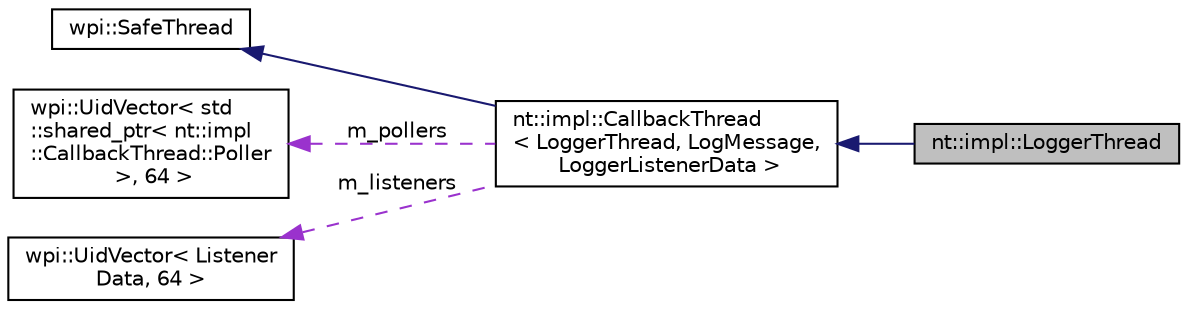 digraph "nt::impl::LoggerThread"
{
  edge [fontname="Helvetica",fontsize="10",labelfontname="Helvetica",labelfontsize="10"];
  node [fontname="Helvetica",fontsize="10",shape=record];
  rankdir="LR";
  Node1 [label="nt::impl::LoggerThread",height=0.2,width=0.4,color="black", fillcolor="grey75", style="filled", fontcolor="black"];
  Node2 -> Node1 [dir="back",color="midnightblue",fontsize="10",style="solid",fontname="Helvetica"];
  Node2 [label="nt::impl::CallbackThread\l\< LoggerThread, LogMessage,\l LoggerListenerData \>",height=0.2,width=0.4,color="black", fillcolor="white", style="filled",URL="$classnt_1_1impl_1_1CallbackThread.html"];
  Node3 -> Node2 [dir="back",color="midnightblue",fontsize="10",style="solid",fontname="Helvetica"];
  Node3 [label="wpi::SafeThread",height=0.2,width=0.4,color="black", fillcolor="white", style="filled",URL="$classwpi_1_1SafeThread.html"];
  Node4 -> Node2 [dir="back",color="darkorchid3",fontsize="10",style="dashed",label=" m_pollers" ,fontname="Helvetica"];
  Node4 [label="wpi::UidVector\< std\l::shared_ptr\< nt::impl\l::CallbackThread::Poller\l \>, 64 \>",height=0.2,width=0.4,color="black", fillcolor="white", style="filled",URL="$classwpi_1_1UidVector.html"];
  Node5 -> Node2 [dir="back",color="darkorchid3",fontsize="10",style="dashed",label=" m_listeners" ,fontname="Helvetica"];
  Node5 [label="wpi::UidVector\< Listener\lData, 64 \>",height=0.2,width=0.4,color="black", fillcolor="white", style="filled",URL="$classwpi_1_1UidVector.html"];
}
